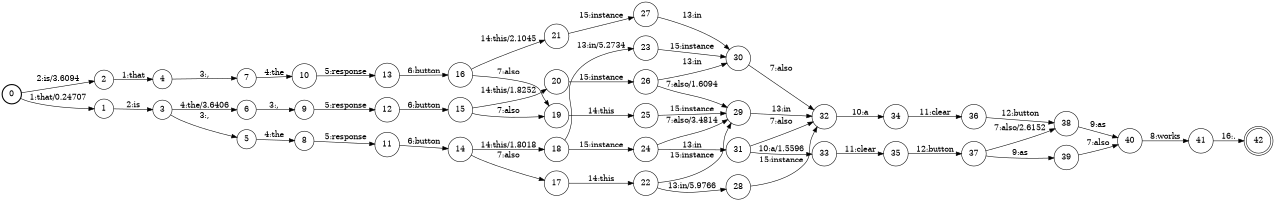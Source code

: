 digraph FST {
rankdir = LR;
size = "8.5,11";
label = "";
center = 1;
orientation = Portrait;
ranksep = "0.4";
nodesep = "0.25";
0 [label = "0", shape = circle, style = bold, fontsize = 14]
	0 -> 1 [label = "1:that/0.24707", fontsize = 14];
	0 -> 2 [label = "2:is/3.6094", fontsize = 14];
1 [label = "1", shape = circle, style = solid, fontsize = 14]
	1 -> 3 [label = "2:is", fontsize = 14];
2 [label = "2", shape = circle, style = solid, fontsize = 14]
	2 -> 4 [label = "1:that", fontsize = 14];
3 [label = "3", shape = circle, style = solid, fontsize = 14]
	3 -> 5 [label = "3:,", fontsize = 14];
	3 -> 6 [label = "4:the/3.6406", fontsize = 14];
4 [label = "4", shape = circle, style = solid, fontsize = 14]
	4 -> 7 [label = "3:,", fontsize = 14];
5 [label = "5", shape = circle, style = solid, fontsize = 14]
	5 -> 8 [label = "4:the", fontsize = 14];
6 [label = "6", shape = circle, style = solid, fontsize = 14]
	6 -> 9 [label = "3:,", fontsize = 14];
7 [label = "7", shape = circle, style = solid, fontsize = 14]
	7 -> 10 [label = "4:the", fontsize = 14];
8 [label = "8", shape = circle, style = solid, fontsize = 14]
	8 -> 11 [label = "5:response", fontsize = 14];
9 [label = "9", shape = circle, style = solid, fontsize = 14]
	9 -> 12 [label = "5:response", fontsize = 14];
10 [label = "10", shape = circle, style = solid, fontsize = 14]
	10 -> 13 [label = "5:response", fontsize = 14];
11 [label = "11", shape = circle, style = solid, fontsize = 14]
	11 -> 14 [label = "6:button", fontsize = 14];
12 [label = "12", shape = circle, style = solid, fontsize = 14]
	12 -> 15 [label = "6:button", fontsize = 14];
13 [label = "13", shape = circle, style = solid, fontsize = 14]
	13 -> 16 [label = "6:button", fontsize = 14];
14 [label = "14", shape = circle, style = solid, fontsize = 14]
	14 -> 17 [label = "7:also", fontsize = 14];
	14 -> 18 [label = "14:this/1.8018", fontsize = 14];
15 [label = "15", shape = circle, style = solid, fontsize = 14]
	15 -> 19 [label = "7:also", fontsize = 14];
	15 -> 20 [label = "14:this/1.8252", fontsize = 14];
16 [label = "16", shape = circle, style = solid, fontsize = 14]
	16 -> 19 [label = "7:also", fontsize = 14];
	16 -> 21 [label = "14:this/2.1045", fontsize = 14];
17 [label = "17", shape = circle, style = solid, fontsize = 14]
	17 -> 22 [label = "14:this", fontsize = 14];
18 [label = "18", shape = circle, style = solid, fontsize = 14]
	18 -> 23 [label = "13:in/5.2734", fontsize = 14];
	18 -> 24 [label = "15:instance", fontsize = 14];
19 [label = "19", shape = circle, style = solid, fontsize = 14]
	19 -> 25 [label = "14:this", fontsize = 14];
20 [label = "20", shape = circle, style = solid, fontsize = 14]
	20 -> 26 [label = "15:instance", fontsize = 14];
21 [label = "21", shape = circle, style = solid, fontsize = 14]
	21 -> 27 [label = "15:instance", fontsize = 14];
22 [label = "22", shape = circle, style = solid, fontsize = 14]
	22 -> 28 [label = "13:in/5.9766", fontsize = 14];
	22 -> 29 [label = "15:instance", fontsize = 14];
23 [label = "23", shape = circle, style = solid, fontsize = 14]
	23 -> 30 [label = "15:instance", fontsize = 14];
24 [label = "24", shape = circle, style = solid, fontsize = 14]
	24 -> 29 [label = "7:also/3.4814", fontsize = 14];
	24 -> 31 [label = "13:in", fontsize = 14];
25 [label = "25", shape = circle, style = solid, fontsize = 14]
	25 -> 29 [label = "15:instance", fontsize = 14];
26 [label = "26", shape = circle, style = solid, fontsize = 14]
	26 -> 29 [label = "7:also/1.6094", fontsize = 14];
	26 -> 30 [label = "13:in", fontsize = 14];
27 [label = "27", shape = circle, style = solid, fontsize = 14]
	27 -> 30 [label = "13:in", fontsize = 14];
28 [label = "28", shape = circle, style = solid, fontsize = 14]
	28 -> 32 [label = "15:instance", fontsize = 14];
29 [label = "29", shape = circle, style = solid, fontsize = 14]
	29 -> 32 [label = "13:in", fontsize = 14];
30 [label = "30", shape = circle, style = solid, fontsize = 14]
	30 -> 32 [label = "7:also", fontsize = 14];
31 [label = "31", shape = circle, style = solid, fontsize = 14]
	31 -> 32 [label = "7:also", fontsize = 14];
	31 -> 33 [label = "10:a/1.5596", fontsize = 14];
32 [label = "32", shape = circle, style = solid, fontsize = 14]
	32 -> 34 [label = "10:a", fontsize = 14];
33 [label = "33", shape = circle, style = solid, fontsize = 14]
	33 -> 35 [label = "11:clear", fontsize = 14];
34 [label = "34", shape = circle, style = solid, fontsize = 14]
	34 -> 36 [label = "11:clear", fontsize = 14];
35 [label = "35", shape = circle, style = solid, fontsize = 14]
	35 -> 37 [label = "12:button", fontsize = 14];
36 [label = "36", shape = circle, style = solid, fontsize = 14]
	36 -> 38 [label = "12:button", fontsize = 14];
37 [label = "37", shape = circle, style = solid, fontsize = 14]
	37 -> 38 [label = "7:also/2.6152", fontsize = 14];
	37 -> 39 [label = "9:as", fontsize = 14];
38 [label = "38", shape = circle, style = solid, fontsize = 14]
	38 -> 40 [label = "9:as", fontsize = 14];
39 [label = "39", shape = circle, style = solid, fontsize = 14]
	39 -> 40 [label = "7:also", fontsize = 14];
40 [label = "40", shape = circle, style = solid, fontsize = 14]
	40 -> 41 [label = "8:works", fontsize = 14];
41 [label = "41", shape = circle, style = solid, fontsize = 14]
	41 -> 42 [label = "16:.", fontsize = 14];
42 [label = "42", shape = doublecircle, style = solid, fontsize = 14]
}
